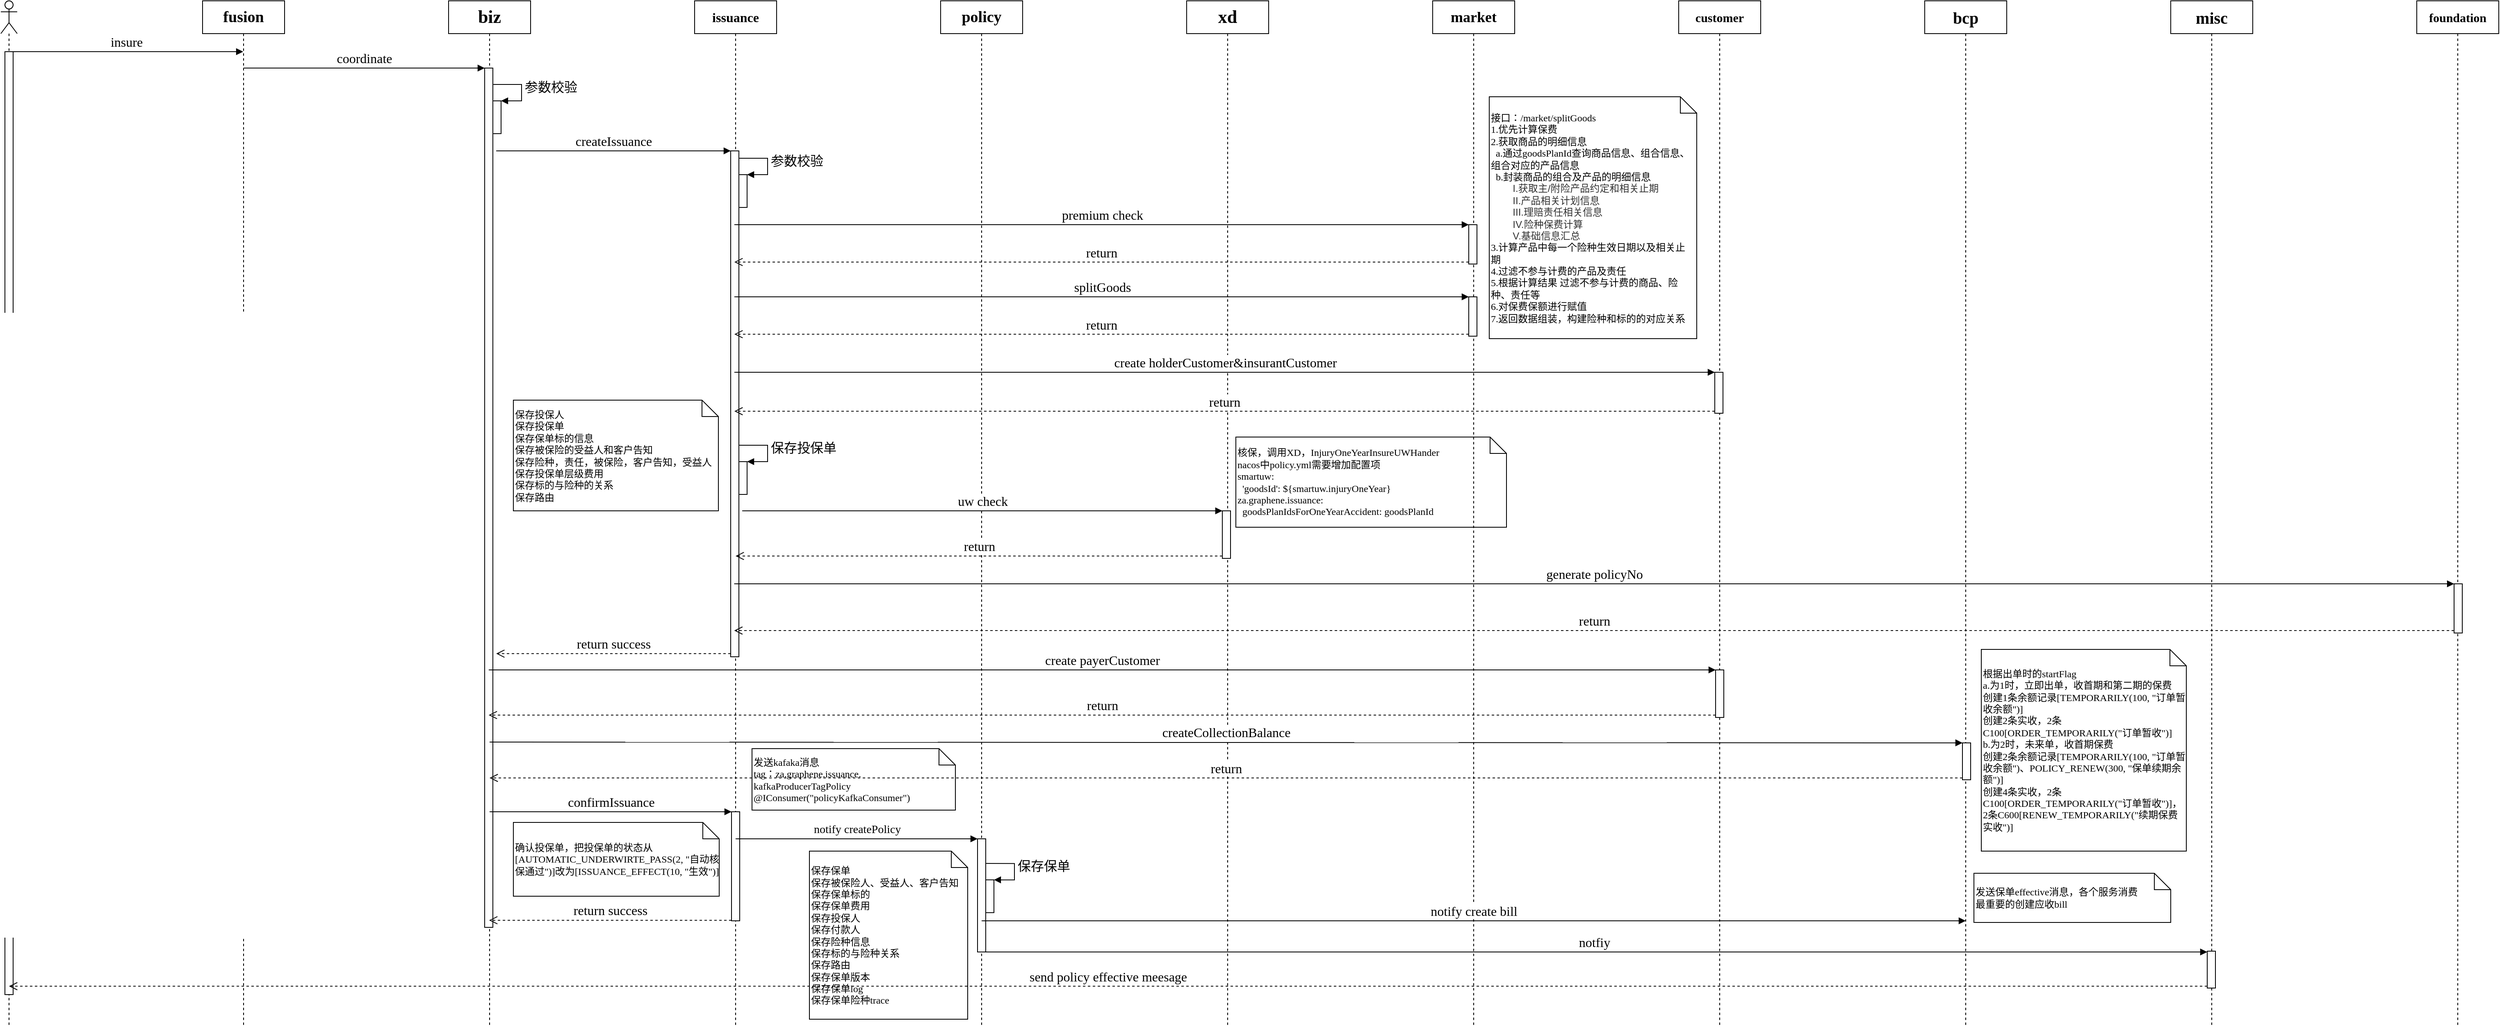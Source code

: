 <mxfile version="20.5.3" type="embed"><diagram name="Page-1" id="c7558073-3199-34d8-9f00-42111426c3f3"><mxGraphModel dx="1476" dy="686" grid="1" gridSize="10" guides="1" tooltips="1" connect="1" arrows="1" fold="1" page="1" pageScale="1" pageWidth="826" pageHeight="1169" background="none" math="0" shadow="0"><root><mxCell id="0"/><mxCell id="1" parent="0"/><mxCell id="289" value="&lt;div style=&quot;&quot;&gt;&lt;div&gt;&lt;span style=&quot;background-color: initial;&quot;&gt;保存保单&lt;/span&gt;&lt;br&gt;&lt;/div&gt;&lt;div&gt;保存被保险人、受益人、客户告知&lt;span style=&quot;background-color: initial;&quot;&gt;&lt;br&gt;&lt;/span&gt;&lt;/div&gt;&lt;div&gt;保存保单标的&lt;/div&gt;&lt;div&gt;保存保单费用&lt;/div&gt;&lt;div&gt;保存投保人&lt;/div&gt;&lt;div&gt;保存付款人&lt;/div&gt;&lt;div&gt;保存险种信息&lt;/div&gt;&lt;div&gt;保存标的与险种关系&lt;/div&gt;&lt;div&gt;保存路由&lt;/div&gt;&lt;div&gt;保存保单版本&lt;/div&gt;&lt;div&gt;保存保单log&lt;/div&gt;&lt;div&gt;保存保单险种trace&lt;/div&gt;&lt;/div&gt;" style="shape=note;size=20;whiteSpace=wrap;html=1;fontFamily=Lucida Console;fontSize=12;align=left;" parent="1" vertex="1"><mxGeometry x="1040" y="1135" width="193" height="205" as="geometry"/></mxCell><mxCell id="286" value="&lt;div style=&quot;&quot;&gt;&lt;div&gt;发送kafaka消息&amp;nbsp;&lt;/div&gt;&lt;div&gt;tag：&lt;span style=&quot;background-color: initial;&quot;&gt;za.graphene.issuance.&lt;/span&gt;&lt;/div&gt;&lt;div&gt;&lt;span style=&quot;background-color: initial;&quot;&gt;kafkaProducerTagPolicy&lt;/span&gt;&lt;/div&gt;&lt;div&gt;&lt;span style=&quot;background-color: initial;&quot;&gt;@IConsumer(&quot;policyKafkaConsumer&quot;)&lt;br&gt;&lt;/span&gt;&lt;/div&gt;&lt;/div&gt;" style="shape=note;size=20;whiteSpace=wrap;html=1;fontFamily=Lucida Console;fontSize=12;align=left;" parent="1" vertex="1"><mxGeometry x="970" y="1010" width="248" height="75" as="geometry"/></mxCell><mxCell id="287" value="&lt;div style=&quot;&quot;&gt;核保，调用XD，InjuryOneYearInsureUWHander&lt;br&gt;&lt;/div&gt;&lt;div style=&quot;&quot;&gt;nacos中policy.yml需要增加配置项&lt;/div&gt;&lt;div style=&quot;&quot;&gt;&lt;div&gt;smartuw:&lt;/div&gt;&lt;div&gt;&amp;nbsp; 'goodsId': ${smartuw.injuryOneYear}&lt;/div&gt;&lt;div&gt;za.graphene.issuance:&lt;/div&gt;&lt;div&gt;&amp;nbsp; goodsPlanIdsForOneYearAccident: goodsPlanId&lt;/div&gt;&lt;/div&gt;" style="shape=note;size=20;whiteSpace=wrap;html=1;fontFamily=Lucida Console;fontSize=12;align=left;" parent="1" vertex="1"><mxGeometry x="1560" y="630" width="330" height="110" as="geometry"/></mxCell><mxCell id="127" value="fusion" style="shape=umlLifeline;perimeter=lifelinePerimeter;whiteSpace=wrap;html=1;container=1;collapsible=0;recursiveResize=0;outlineConnect=0;fontFamily=Lucida Console;fontSize=19;fontStyle=1" parent="1" vertex="1"><mxGeometry x="300" y="98" width="100" height="1250" as="geometry"/></mxCell><mxCell id="129" value="" style="shape=umlLifeline;participant=umlActor;perimeter=lifelinePerimeter;whiteSpace=wrap;html=1;container=1;collapsible=0;recursiveResize=0;verticalAlign=top;spacingTop=36;outlineConnect=0;fontSize=20;" parent="1" vertex="1"><mxGeometry x="54" y="98" width="20" height="1250" as="geometry"/></mxCell><mxCell id="150" value="insure" style="html=1;verticalAlign=bottom;endArrow=block;rounded=0;fontFamily=Lucida Console;fontSize=16;" parent="129" target="127" edge="1"><mxGeometry width="80" relative="1" as="geometry"><mxPoint x="10" y="62" as="sourcePoint"/><mxPoint x="90" y="62" as="targetPoint"/></mxGeometry></mxCell><mxCell id="133" value="" style="html=1;points=[];perimeter=orthogonalPerimeter;" parent="1" vertex="1"><mxGeometry x="59" y="160" width="10" height="1150" as="geometry"/></mxCell><mxCell id="134" value="issuance" style="shape=umlLifeline;perimeter=lifelinePerimeter;whiteSpace=wrap;html=1;container=1;collapsible=0;recursiveResize=0;outlineConnect=0;fontFamily=Lucida Console;fontSize=16;fontStyle=1" parent="1" vertex="1"><mxGeometry x="900" y="98" width="100" height="1250" as="geometry"/></mxCell><mxCell id="272" value="&lt;font style=&quot;font-size: 16px;&quot;&gt;保存投保单&lt;/font&gt;" style="edgeStyle=orthogonalEdgeStyle;html=1;align=left;spacingLeft=2;endArrow=block;rounded=0;entryX=1;entryY=0;fontFamily=Lucida Console;" parent="134" target="271" edge="1"><mxGeometry relative="1" as="geometry"><mxPoint x="49" y="542" as="sourcePoint"/><Array as="points"><mxPoint x="89" y="542"/></Array></mxGeometry></mxCell><mxCell id="222" value="" style="html=1;points=[];perimeter=orthogonalPerimeter;" parent="134" vertex="1"><mxGeometry x="54" y="212" width="10" height="40" as="geometry"/></mxCell><mxCell id="223" value="&lt;font style=&quot;font-size: 16px;&quot;&gt;参数校验&lt;/font&gt;" style="edgeStyle=orthogonalEdgeStyle;html=1;align=left;spacingLeft=2;endArrow=block;rounded=0;entryX=1;entryY=0;fontFamily=Lucida Console;" parent="134" target="222" edge="1"><mxGeometry relative="1" as="geometry"><mxPoint x="49" y="192" as="sourcePoint"/><Array as="points"><mxPoint x="89" y="192"/></Array></mxGeometry></mxCell><mxCell id="224" value="" style="html=1;points=[];perimeter=orthogonalPerimeter;" parent="134" vertex="1"><mxGeometry x="44" y="183" width="10" height="617" as="geometry"/></mxCell><mxCell id="271" value="" style="html=1;points=[];perimeter=orthogonalPerimeter;" parent="134" vertex="1"><mxGeometry x="54" y="562" width="10" height="40" as="geometry"/></mxCell><mxCell id="135" value="policy" style="shape=umlLifeline;perimeter=lifelinePerimeter;whiteSpace=wrap;html=1;container=1;collapsible=0;recursiveResize=0;outlineConnect=0;fontFamily=Lucida Console;fontSize=19;fontStyle=1" parent="1" vertex="1"><mxGeometry x="1200" y="98" width="100" height="1250" as="geometry"/></mxCell><mxCell id="290" value="&lt;font style=&quot;font-size: 16px;&quot;&gt;保存保单&lt;/font&gt;" style="edgeStyle=orthogonalEdgeStyle;html=1;align=left;spacingLeft=2;endArrow=block;rounded=0;entryX=1;entryY=0;fontFamily=Lucida Console;" parent="135" target="291" edge="1"><mxGeometry relative="1" as="geometry"><mxPoint x="50" y="1052.05" as="sourcePoint"/><Array as="points"><mxPoint x="90" y="1052.05"/></Array></mxGeometry></mxCell><mxCell id="291" value="" style="html=1;points=[];perimeter=orthogonalPerimeter;" parent="135" vertex="1"><mxGeometry x="55" y="1072.05" width="10" height="40" as="geometry"/></mxCell><mxCell id="283" value="" style="html=1;points=[];perimeter=orthogonalPerimeter;fontFamily=Lucida Console;fontSize=15;" parent="135" vertex="1"><mxGeometry x="45" y="1022" width="10" height="138" as="geometry"/></mxCell><mxCell id="136" value="market" style="shape=umlLifeline;perimeter=lifelinePerimeter;whiteSpace=wrap;html=1;container=1;collapsible=0;recursiveResize=0;outlineConnect=0;fontFamily=Lucida Console;fontSize=18;fontStyle=1" parent="1" vertex="1"><mxGeometry x="1800" y="98" width="100" height="1250" as="geometry"/></mxCell><mxCell id="228" value="" style="html=1;points=[];perimeter=orthogonalPerimeter;" parent="136" vertex="1"><mxGeometry x="44" y="273" width="10" height="48" as="geometry"/></mxCell><mxCell id="137" value="customer" style="shape=umlLifeline;perimeter=lifelinePerimeter;whiteSpace=wrap;html=1;container=1;collapsible=0;recursiveResize=0;outlineConnect=0;fontFamily=Lucida Console;fontSize=15;fontStyle=1" parent="1" vertex="1"><mxGeometry x="2100" y="98" width="100" height="1250" as="geometry"/></mxCell><mxCell id="138" value="bcp" style="shape=umlLifeline;perimeter=lifelinePerimeter;whiteSpace=wrap;html=1;container=1;collapsible=0;recursiveResize=0;outlineConnect=0;fontFamily=Lucida Console;fontSize=20;fontStyle=1" parent="1" vertex="1"><mxGeometry x="2400" y="98" width="100" height="1250" as="geometry"/></mxCell><mxCell id="187" value="" style="html=1;points=[];perimeter=orthogonalPerimeter;fontFamily=Lucida Console;fontSize=16;" parent="138" vertex="1"><mxGeometry x="46" y="905" width="10" height="45" as="geometry"/></mxCell><mxCell id="199" value="" style="html=1;points=[];perimeter=orthogonalPerimeter;fontFamily=Lucida Console;fontSize=16;" parent="138" vertex="1"><mxGeometry x="-255" y="816" width="10" height="58" as="geometry"/></mxCell><mxCell id="139" value="misc" style="shape=umlLifeline;perimeter=lifelinePerimeter;whiteSpace=wrap;html=1;container=1;collapsible=0;recursiveResize=0;outlineConnect=0;fontFamily=Lucida Console;fontSize=20;fontStyle=1" parent="1" vertex="1"><mxGeometry x="2700" y="98" width="100" height="1250" as="geometry"/></mxCell><mxCell id="298" value="notfiy" style="html=1;verticalAlign=bottom;endArrow=block;entryX=0;entryY=0;rounded=0;fontFamily=Lucida Console;fontSize=16;" edge="1" parent="139"><mxGeometry relative="1" as="geometry"><mxPoint x="-1450.5" y="1160" as="sourcePoint"/><mxPoint x="44.5" y="1160" as="targetPoint"/></mxGeometry></mxCell><mxCell id="297" value="" style="html=1;points=[];perimeter=orthogonalPerimeter;fontFamily=Lucida Console;fontSize=16;" vertex="1" parent="139"><mxGeometry x="44.5" y="1159" width="10" height="45" as="geometry"/></mxCell><mxCell id="143" value="biz" style="shape=umlLifeline;perimeter=lifelinePerimeter;whiteSpace=wrap;html=1;container=1;collapsible=0;recursiveResize=0;outlineConnect=0;fontFamily=Lucida Console;fontSize=22;fontStyle=1" parent="1" vertex="1"><mxGeometry x="600" y="98" width="100" height="1250" as="geometry"/></mxCell><mxCell id="221" value="&lt;font face=&quot;Lucida Console&quot; style=&quot;font-size: 16px;&quot;&gt;参数校验&lt;/font&gt;" style="edgeStyle=orthogonalEdgeStyle;html=1;align=left;spacingLeft=2;endArrow=block;rounded=0;entryX=1;entryY=0;" parent="143" target="220" edge="1"><mxGeometry relative="1" as="geometry"><mxPoint x="49" y="102" as="sourcePoint"/><Array as="points"><mxPoint x="89" y="102"/></Array></mxGeometry></mxCell><mxCell id="202" value="" style="html=1;points=[];perimeter=orthogonalPerimeter;fontFamily=Lucida Console;fontSize=16;" parent="143" vertex="1"><mxGeometry x="44" y="82" width="10" height="1048" as="geometry"/></mxCell><mxCell id="220" value="" style="html=1;points=[];perimeter=orthogonalPerimeter;" parent="143" vertex="1"><mxGeometry x="54" y="122" width="10" height="40" as="geometry"/></mxCell><mxCell id="154" value="xd" style="shape=umlLifeline;perimeter=lifelinePerimeter;whiteSpace=wrap;html=1;container=1;collapsible=0;recursiveResize=0;outlineConnect=0;fontFamily=Lucida Console;fontStyle=1;fontSize=22;" parent="1" vertex="1"><mxGeometry x="1500" y="98" width="100" height="1250" as="geometry"/></mxCell><mxCell id="193" value="" style="html=1;points=[];perimeter=orthogonalPerimeter;fontFamily=Lucida Console;fontSize=16;" parent="154" vertex="1"><mxGeometry x="43.5" y="622" width="10" height="58" as="geometry"/></mxCell><mxCell id="188" value="createCollectionBalance" style="html=1;verticalAlign=bottom;endArrow=block;entryX=0;entryY=0;rounded=0;fontFamily=Lucida Console;fontSize=16;" parent="1" target="187" edge="1"><mxGeometry relative="1" as="geometry"><mxPoint x="650" y="1002" as="sourcePoint"/></mxGeometry></mxCell><mxCell id="189" value="return" style="html=1;verticalAlign=bottom;endArrow=open;dashed=1;endSize=8;exitX=0;exitY=0.95;rounded=0;fontFamily=Lucida Console;fontSize=16;" parent="1" source="187" target="143" edge="1"><mxGeometry relative="1" as="geometry"><mxPoint x="649.447" y="1057.15" as="targetPoint"/></mxGeometry></mxCell><mxCell id="203" value="coordinate" style="html=1;verticalAlign=bottom;endArrow=block;entryX=0;entryY=0;rounded=0;fontFamily=Lucida Console;fontSize=16;" parent="1" source="127" target="202" edge="1"><mxGeometry relative="1" as="geometry"><mxPoint x="319" y="754" as="sourcePoint"/></mxGeometry></mxCell><mxCell id="225" value="&lt;span style=&quot;font-family: &amp;quot;Lucida Console&amp;quot;; font-size: 16px;&quot;&gt;createIssuance&lt;/span&gt;" style="html=1;verticalAlign=bottom;endArrow=block;entryX=0;entryY=0;rounded=0;" parent="1" target="224" edge="1"><mxGeometry relative="1" as="geometry"><mxPoint x="658.071" y="281.0" as="sourcePoint"/></mxGeometry></mxCell><mxCell id="226" value="&lt;span style=&quot;font-family: &amp;quot;Lucida Console&amp;quot;; font-size: 16px;&quot;&gt;return success&lt;/span&gt;" style="html=1;verticalAlign=bottom;endArrow=open;dashed=1;endSize=8;exitX=0;exitY=0.95;rounded=0;" parent="1" edge="1"><mxGeometry relative="1" as="geometry"><mxPoint x="658.071" y="894.15" as="targetPoint"/><mxPoint x="944" y="894.15" as="sourcePoint"/></mxGeometry></mxCell><mxCell id="229" value="&lt;span style=&quot;font-family: &amp;quot;Lucida Console&amp;quot;; font-size: 16px;&quot;&gt;premium check&lt;/span&gt;" style="html=1;verticalAlign=bottom;endArrow=block;entryX=0;entryY=0;rounded=0;" parent="1" target="228" edge="1"><mxGeometry relative="1" as="geometry"><mxPoint x="948.5" y="371" as="sourcePoint"/></mxGeometry></mxCell><mxCell id="230" value="&lt;span style=&quot;font-family: &amp;quot;Lucida Console&amp;quot;; font-size: 16px;&quot;&gt;return&lt;/span&gt;" style="html=1;verticalAlign=bottom;endArrow=open;dashed=1;endSize=8;exitX=0;exitY=0.95;rounded=0;fontSize=16;" parent="1" source="228" edge="1"><mxGeometry relative="1" as="geometry"><mxPoint x="948.5" y="416.6" as="targetPoint"/></mxGeometry></mxCell><mxCell id="250" value="" style="html=1;points=[];perimeter=orthogonalPerimeter;" parent="1" vertex="1"><mxGeometry x="1844" y="459" width="10" height="48" as="geometry"/></mxCell><UserObject label="&lt;span style=&quot;font-family: &amp;quot;Lucida Console&amp;quot;; font-size: 16px;&quot;&gt;splitGoods&lt;/span&gt;" linkTarget="_blank" id="251"><mxCell style="html=1;verticalAlign=bottom;endArrow=block;entryX=0;entryY=0;rounded=0;" parent="1" target="250" edge="1"><mxGeometry relative="1" as="geometry"><mxPoint x="948.5" y="459" as="sourcePoint"/></mxGeometry></mxCell></UserObject><mxCell id="252" value="&lt;span style=&quot;font-family: &amp;quot;Lucida Console&amp;quot;; font-size: 16px;&quot;&gt;return&lt;/span&gt;" style="html=1;verticalAlign=bottom;endArrow=open;dashed=1;endSize=8;exitX=0;exitY=0.95;rounded=0;fontSize=16;" parent="1" source="250" edge="1"><mxGeometry relative="1" as="geometry"><mxPoint x="948.5" y="504.6" as="targetPoint"/></mxGeometry></mxCell><mxCell id="267" value="&lt;div style=&quot;font-size: 12px;&quot;&gt;&lt;font style=&quot;font-size: 12px;&quot;&gt;接口：/market/splitGoods&lt;/font&gt;&lt;/div&gt;&lt;div style=&quot;font-size: 12px;&quot;&gt;&lt;font style=&quot;font-size: 12px;&quot;&gt;1.优先计算保费&amp;nbsp;&lt;/font&gt;&lt;/div&gt;&lt;div style=&quot;font-size: 12px;&quot;&gt;&lt;font style=&quot;font-size: 12px;&quot;&gt;2.获取商品的明细信息&amp;nbsp;&lt;/font&gt;&lt;/div&gt;&lt;div style=&quot;font-size: 12px;&quot;&gt;&lt;span style=&quot;background-color: initial; font-size: 12px;&quot;&gt;&amp;nbsp; a.通过goodsPlanId查询商品信息、组合信息、组合对应的产品信息&amp;nbsp;&lt;/span&gt;&lt;/div&gt;&lt;div style=&quot;font-size: 12px;&quot;&gt;&lt;span style=&quot;background-color: initial; font-size: 12px;&quot;&gt;&amp;nbsp; b.封装商品的组合及产品的明细信息&lt;/span&gt;&lt;/div&gt;&lt;div style=&quot;font-size: 12px;&quot;&gt;&lt;font face=&quot;PingFang SC, Lantinghei SC, Microsoft YaHei, arial, 宋体, sans-serif, tahoma&quot; color=&quot;#333333&quot; style=&quot;font-size: 12px;&quot;&gt;&lt;span style=&quot;font-size: 12px;&quot;&gt;&lt;/span&gt;&lt;/font&gt;&lt;div style=&quot;font-size: 12px;&quot;&gt;&lt;font face=&quot;PingFang SC, Lantinghei SC, Microsoft YaHei, arial, 宋体, sans-serif, tahoma&quot; color=&quot;#333333&quot; style=&quot;font-size: 12px;&quot;&gt;&lt;span style=&quot;font-size: 12px;&quot;&gt;&lt;span style=&quot;white-space: pre;&quot;&gt;&#9;&lt;/span&gt;I.获取主/附险产品约定和相关止期&amp;nbsp;&lt;/span&gt;&lt;/font&gt;&lt;/div&gt;&lt;div style=&quot;font-size: 12px;&quot;&gt;&lt;font face=&quot;PingFang SC, Lantinghei SC, Microsoft YaHei, arial, 宋体, sans-serif, tahoma&quot; color=&quot;#333333&quot; style=&quot;font-size: 12px;&quot;&gt;&lt;span style=&quot;font-size: 12px;&quot;&gt;&lt;span style=&quot;white-space: pre;&quot;&gt;&#9;&lt;/span&gt;II.产品相关计划信息&lt;/span&gt;&lt;/font&gt;&lt;/div&gt;&lt;div style=&quot;font-size: 12px;&quot;&gt;&lt;font face=&quot;PingFang SC, Lantinghei SC, Microsoft YaHei, arial, 宋体, sans-serif, tahoma&quot; color=&quot;#333333&quot; style=&quot;font-size: 12px;&quot;&gt;&lt;span style=&quot;font-size: 12px;&quot;&gt;&lt;span style=&quot;white-space: pre;&quot;&gt;&#9;&lt;/span&gt;III.理赔责任相关信息&amp;nbsp;&lt;/span&gt;&lt;/font&gt;&lt;/div&gt;&lt;div style=&quot;font-size: 12px;&quot;&gt;&lt;font face=&quot;PingFang SC, Lantinghei SC, Microsoft YaHei, arial, 宋体, sans-serif, tahoma&quot; color=&quot;#333333&quot; style=&quot;font-size: 12px;&quot;&gt;&lt;span style=&quot;font-size: 12px;&quot;&gt;&lt;span style=&quot;white-space: pre;&quot;&gt;&#9;&lt;/span&gt;IV.险种保费计算&amp;nbsp;&lt;/span&gt;&lt;/font&gt;&lt;/div&gt;&lt;div style=&quot;font-size: 12px;&quot;&gt;&lt;font face=&quot;PingFang SC, Lantinghei SC, Microsoft YaHei, arial, 宋体, sans-serif, tahoma&quot; color=&quot;#333333&quot; style=&quot;font-size: 12px;&quot;&gt;&lt;span style=&quot;font-size: 12px;&quot;&gt;&lt;span style=&quot;white-space: pre;&quot;&gt;&#9;&lt;/span&gt;V.基础信息汇总&lt;/span&gt;&lt;/font&gt;&lt;/div&gt;&lt;/div&gt;&lt;div style=&quot;font-size: 12px;&quot;&gt;&lt;font style=&quot;font-size: 12px;&quot;&gt;3.计算产品中每一个险种生效日期以及相关止期&amp;nbsp;&lt;/font&gt;&lt;/div&gt;&lt;div style=&quot;font-size: 12px;&quot;&gt;&lt;font style=&quot;font-size: 12px;&quot;&gt;4.过滤不参与计费的产品及责任&amp;nbsp;&lt;/font&gt;&lt;/div&gt;&lt;div style=&quot;font-size: 12px;&quot;&gt;&lt;font style=&quot;font-size: 12px;&quot;&gt;5.根据计算结果 过滤不参与计费的商品、险种、责任等&lt;/font&gt;&lt;/div&gt;&lt;div style=&quot;font-size: 12px;&quot;&gt;&lt;font style=&quot;font-size: 12px;&quot;&gt;6.对保费保额进行赋值&lt;/font&gt;&lt;/div&gt;&lt;div style=&quot;font-size: 12px;&quot;&gt;&lt;font style=&quot;font-size: 12px;&quot;&gt;7.返回数据组装，构建险种和标的的对应关系&lt;/font&gt;&lt;/div&gt;" style="shape=note;size=20;whiteSpace=wrap;html=1;fontFamily=Lucida Console;fontSize=12;align=left;" parent="1" vertex="1"><mxGeometry x="1869" y="215" width="253" height="295" as="geometry"/></mxCell><mxCell id="268" value="" style="html=1;points=[];perimeter=orthogonalPerimeter;fontFamily=Lucida Console;fontSize=16;" parent="1" vertex="1"><mxGeometry x="2144" y="551" width="10" height="50" as="geometry"/></mxCell><mxCell id="269" value="create holderCustomer&amp;amp;insurantCustomer" style="html=1;verticalAlign=bottom;endArrow=block;entryX=0;entryY=0;rounded=0;strokeColor=#000000;fontFamily=Lucida Console;fontSize=16;fillColor=#FF3333;" parent="1" target="268" edge="1"><mxGeometry relative="1" as="geometry"><mxPoint x="948.5" y="551" as="sourcePoint"/></mxGeometry></mxCell><mxCell id="270" value="return" style="html=1;verticalAlign=bottom;endArrow=open;dashed=1;endSize=8;exitX=0;exitY=0.95;rounded=0;strokeColor=#000000;fontFamily=Lucida Console;fontSize=16;fillColor=#FF3333;" parent="1" source="268" edge="1"><mxGeometry relative="1" as="geometry"><mxPoint x="948.5" y="598.5" as="targetPoint"/></mxGeometry></mxCell><mxCell id="273" value="&lt;div style=&quot;font-size: 12px;&quot;&gt;保存投保人&lt;/div&gt;&lt;div style=&quot;font-size: 12px;&quot;&gt;保存投保单&lt;/div&gt;&lt;div style=&quot;font-size: 12px;&quot;&gt;保存保单标的信息&lt;/div&gt;&lt;div style=&quot;font-size: 12px;&quot;&gt;保存被保险的受益人和客户告知&lt;/div&gt;&lt;div style=&quot;font-size: 12px;&quot;&gt;保存险种，责任，被保险，客户告知，受益人&lt;/div&gt;&lt;div style=&quot;font-size: 12px;&quot;&gt;保存投保单层级费用&lt;/div&gt;&lt;div style=&quot;font-size: 12px;&quot;&gt;保存标的与险种的关系&lt;/div&gt;&lt;div style=&quot;font-size: 12px;&quot;&gt;保存路由&lt;/div&gt;" style="shape=note;size=20;whiteSpace=wrap;html=1;fontFamily=Lucida Console;fontSize=12;align=left;" parent="1" vertex="1"><mxGeometry x="679" y="585" width="250" height="135" as="geometry"/></mxCell><mxCell id="194" value="uw check" style="html=1;verticalAlign=bottom;endArrow=block;entryX=0;entryY=0;rounded=0;fontFamily=Lucida Console;fontSize=16;" parent="1" target="193" edge="1"><mxGeometry relative="1" as="geometry"><mxPoint x="958.071" y="720.0" as="sourcePoint"/></mxGeometry></mxCell><mxCell id="195" value="return" style="html=1;verticalAlign=bottom;endArrow=open;dashed=1;endSize=8;exitX=0;exitY=0.95;rounded=0;fontFamily=Lucida Console;fontSize=16;" parent="1" source="193" target="134" edge="1"><mxGeometry relative="1" as="geometry"><mxPoint x="958.071" y="796" as="targetPoint"/></mxGeometry></mxCell><mxCell id="274" value="foundation" style="shape=umlLifeline;perimeter=lifelinePerimeter;whiteSpace=wrap;html=1;container=1;collapsible=0;recursiveResize=0;outlineConnect=0;fontFamily=Lucida Console;fontSize=15;fontStyle=1" parent="1" vertex="1"><mxGeometry x="3000" y="98" width="100" height="1250" as="geometry"/></mxCell><mxCell id="276" value="" style="html=1;points=[];perimeter=orthogonalPerimeter;fontFamily=Lucida Console;fontSize=16;" parent="274" vertex="1"><mxGeometry x="45.5" y="711" width="10" height="60" as="geometry"/></mxCell><mxCell id="277" value="generate policyNo" style="html=1;verticalAlign=bottom;endArrow=block;entryX=0;entryY=0;rounded=0;fontFamily=Lucida Console;fontSize=16;" parent="1" target="276" edge="1"><mxGeometry relative="1" as="geometry"><mxPoint x="948.278" y="809" as="sourcePoint"/></mxGeometry></mxCell><mxCell id="278" value="return" style="html=1;verticalAlign=bottom;endArrow=open;dashed=1;endSize=8;exitX=0;exitY=0.95;rounded=0;fontFamily=Lucida Console;fontSize=16;" parent="1" source="276" edge="1"><mxGeometry relative="1" as="geometry"><mxPoint x="948.278" y="866.0" as="targetPoint"/></mxGeometry></mxCell><mxCell id="201" value="return" style="html=1;verticalAlign=bottom;endArrow=open;dashed=1;endSize=8;exitX=0;exitY=0.95;rounded=0;fontFamily=Lucida Console;fontSize=16;" parent="1" source="199" edge="1"><mxGeometry relative="1" as="geometry"><mxPoint x="648.962" y="969.1" as="targetPoint"/></mxGeometry></mxCell><mxCell id="279" value="&lt;div style=&quot;&quot;&gt;&lt;div style=&quot;&quot;&gt;&lt;div&gt;根据出单时的startFlag&lt;/div&gt;&lt;div&gt;a.为1时，立即出单，收首期和第二期的保费&lt;/div&gt;&lt;div&gt;创建1条余额记录[TEMPORARILY(100, &quot;订单暂收余额&quot;)]&lt;/div&gt;&lt;div&gt;创建2条实收，2条C100[ORDER_TEMPORARILY(&quot;订单暂收&quot;)]&lt;/div&gt;&lt;div&gt;b.为2时，未来单，收首期保费&lt;/div&gt;&lt;div&gt;创建2条余额记录[TEMPORARILY(100, &quot;订单暂收余额&quot;)、POLICY_RENEW(300, &quot;保单续期余额&quot;)]&lt;/div&gt;&lt;div&gt;创建4条实收，2条C100[ORDER_TEMPORARILY(&quot;订单暂收&quot;)]，2条C600[RENEW_TEMPORARILY(&quot;续期保费实收&quot;)]&lt;/div&gt;&lt;/div&gt;&lt;/div&gt;" style="shape=note;size=20;whiteSpace=wrap;html=1;fontFamily=Lucida Console;fontSize=12;align=left;" parent="1" vertex="1"><mxGeometry x="2469" y="889" width="250" height="246" as="geometry"/></mxCell><mxCell id="182" value="" style="html=1;points=[];perimeter=orthogonalPerimeter;fontFamily=Lucida Console;fontSize=16;" parent="1" vertex="1"><mxGeometry x="945" y="1087" width="10" height="133" as="geometry"/></mxCell><mxCell id="183" value="confirmIssuance" style="html=1;verticalAlign=bottom;endArrow=block;entryX=0;entryY=0;rounded=0;fontFamily=Lucida Console;fontSize=16;" parent="1" source="143" target="182" edge="1"><mxGeometry relative="1" as="geometry"><mxPoint x="712" y="1087" as="sourcePoint"/></mxGeometry></mxCell><mxCell id="184" value="return success" style="html=1;verticalAlign=bottom;endArrow=open;dashed=1;endSize=8;exitX=0;exitY=0.95;rounded=0;fontFamily=Lucida Console;fontSize=16;" parent="1" edge="1"><mxGeometry relative="1" as="geometry"><mxPoint x="649.447" y="1219.35" as="targetPoint"/><mxPoint x="945" y="1219.35" as="sourcePoint"/></mxGeometry></mxCell><mxCell id="280" value="&lt;div style=&quot;&quot;&gt;确认投保单，把投保单的状态从[AUTOMATIC_UNDERWIRTE_PASS(2, &quot;自动核保通过&quot;)]改为[ISSUANCE_EFFECT(10, &quot;生效&quot;)]&lt;br&gt;&lt;/div&gt;" style="shape=note;size=20;whiteSpace=wrap;html=1;fontFamily=Lucida Console;fontSize=12;align=left;" parent="1" vertex="1"><mxGeometry x="679" y="1100" width="251" height="90" as="geometry"/></mxCell><mxCell id="284" value="&lt;span style=&quot;font-size: 14px;&quot;&gt;notify createPolicy&lt;/span&gt;" style="html=1;verticalAlign=bottom;endArrow=block;entryX=0;entryY=0;rounded=0;strokeColor=#000000;fontFamily=Lucida Console;fontSize=15;fillColor=#FF3333;" parent="1" source="134" target="283" edge="1"><mxGeometry relative="1" as="geometry"><mxPoint x="1010" y="1124" as="sourcePoint"/></mxGeometry></mxCell><mxCell id="293" value="&lt;font style=&quot;font-size: 16px;&quot;&gt;notify create bill&lt;/font&gt;" style="html=1;verticalAlign=bottom;endArrow=block;rounded=0;fontSize=16;fontFamily=Lucida Console;" edge="1" parent="1" source="135"><mxGeometry relative="1" as="geometry"><mxPoint x="1670" y="1230" as="sourcePoint"/><mxPoint x="2450" y="1220" as="targetPoint"/></mxGeometry></mxCell><mxCell id="296" value="&lt;div style=&quot;&quot;&gt;&lt;div style=&quot;&quot;&gt;&lt;div&gt;发送保单effective消息，各个服务消费&lt;/div&gt;&lt;div&gt;最重要的创建应收bill&lt;/div&gt;&lt;/div&gt;&lt;/div&gt;" style="shape=note;size=20;whiteSpace=wrap;html=1;fontFamily=Lucida Console;fontSize=12;align=left;" vertex="1" parent="1"><mxGeometry x="2460" y="1162" width="240" height="60" as="geometry"/></mxCell><mxCell id="200" value="create payerCustomer" style="html=1;verticalAlign=bottom;endArrow=block;entryX=0;entryY=0;rounded=0;fontFamily=Lucida Console;fontSize=16;" parent="1" target="199" edge="1"><mxGeometry relative="1" as="geometry"><mxPoint x="648.962" y="914" as="sourcePoint"/></mxGeometry></mxCell><mxCell id="299" value="send policy effective meesage" style="html=1;verticalAlign=bottom;endArrow=open;dashed=1;endSize=8;exitX=0;exitY=0.95;rounded=0;fontFamily=Lucida Console;fontSize=16;" edge="1" source="297" parent="1" target="129"><mxGeometry relative="1" as="geometry"><mxPoint x="788" y="1299.75" as="targetPoint"/></mxGeometry></mxCell></root></mxGraphModel></diagram></mxfile>